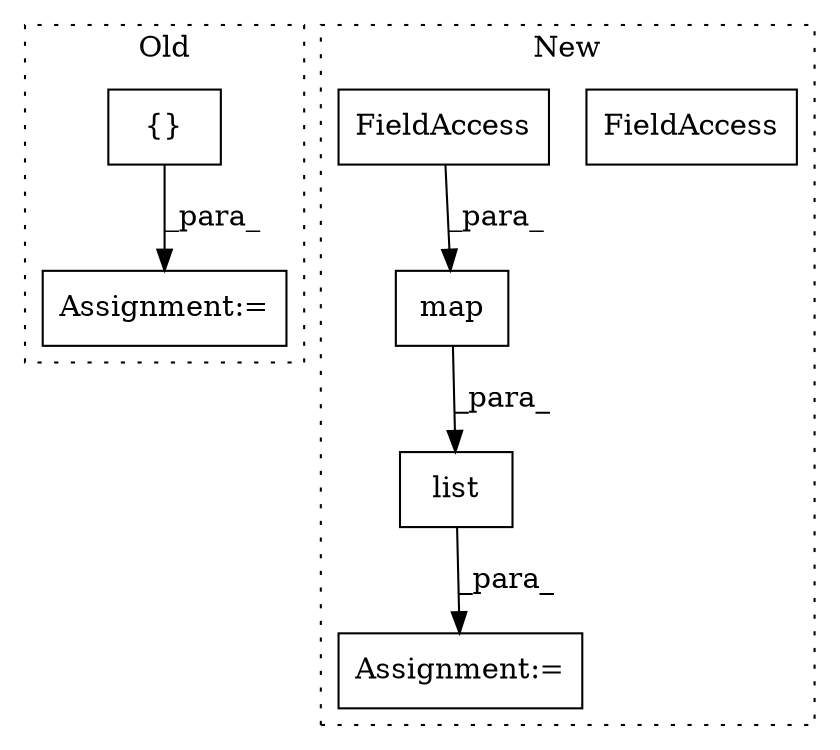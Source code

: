 digraph G {
subgraph cluster0 {
1 [label="{}" a="4" s="1315,1585" l="1,1" shape="box"];
4 [label="Assignment:=" a="7" s="1291" l="1" shape="box"];
label = "Old";
style="dotted";
}
subgraph cluster1 {
2 [label="map" a="32" s="1903,1945" l="4,1" shape="box"];
3 [label="Assignment:=" a="7" s="1897" l="1" shape="box"];
5 [label="list" a="32" s="1898,1946" l="5,1" shape="box"];
6 [label="FieldAccess" a="22" s="1918" l="27" shape="box"];
7 [label="FieldAccess" a="22" s="1918" l="27" shape="box"];
label = "New";
style="dotted";
}
1 -> 4 [label="_para_"];
2 -> 5 [label="_para_"];
5 -> 3 [label="_para_"];
7 -> 2 [label="_para_"];
}